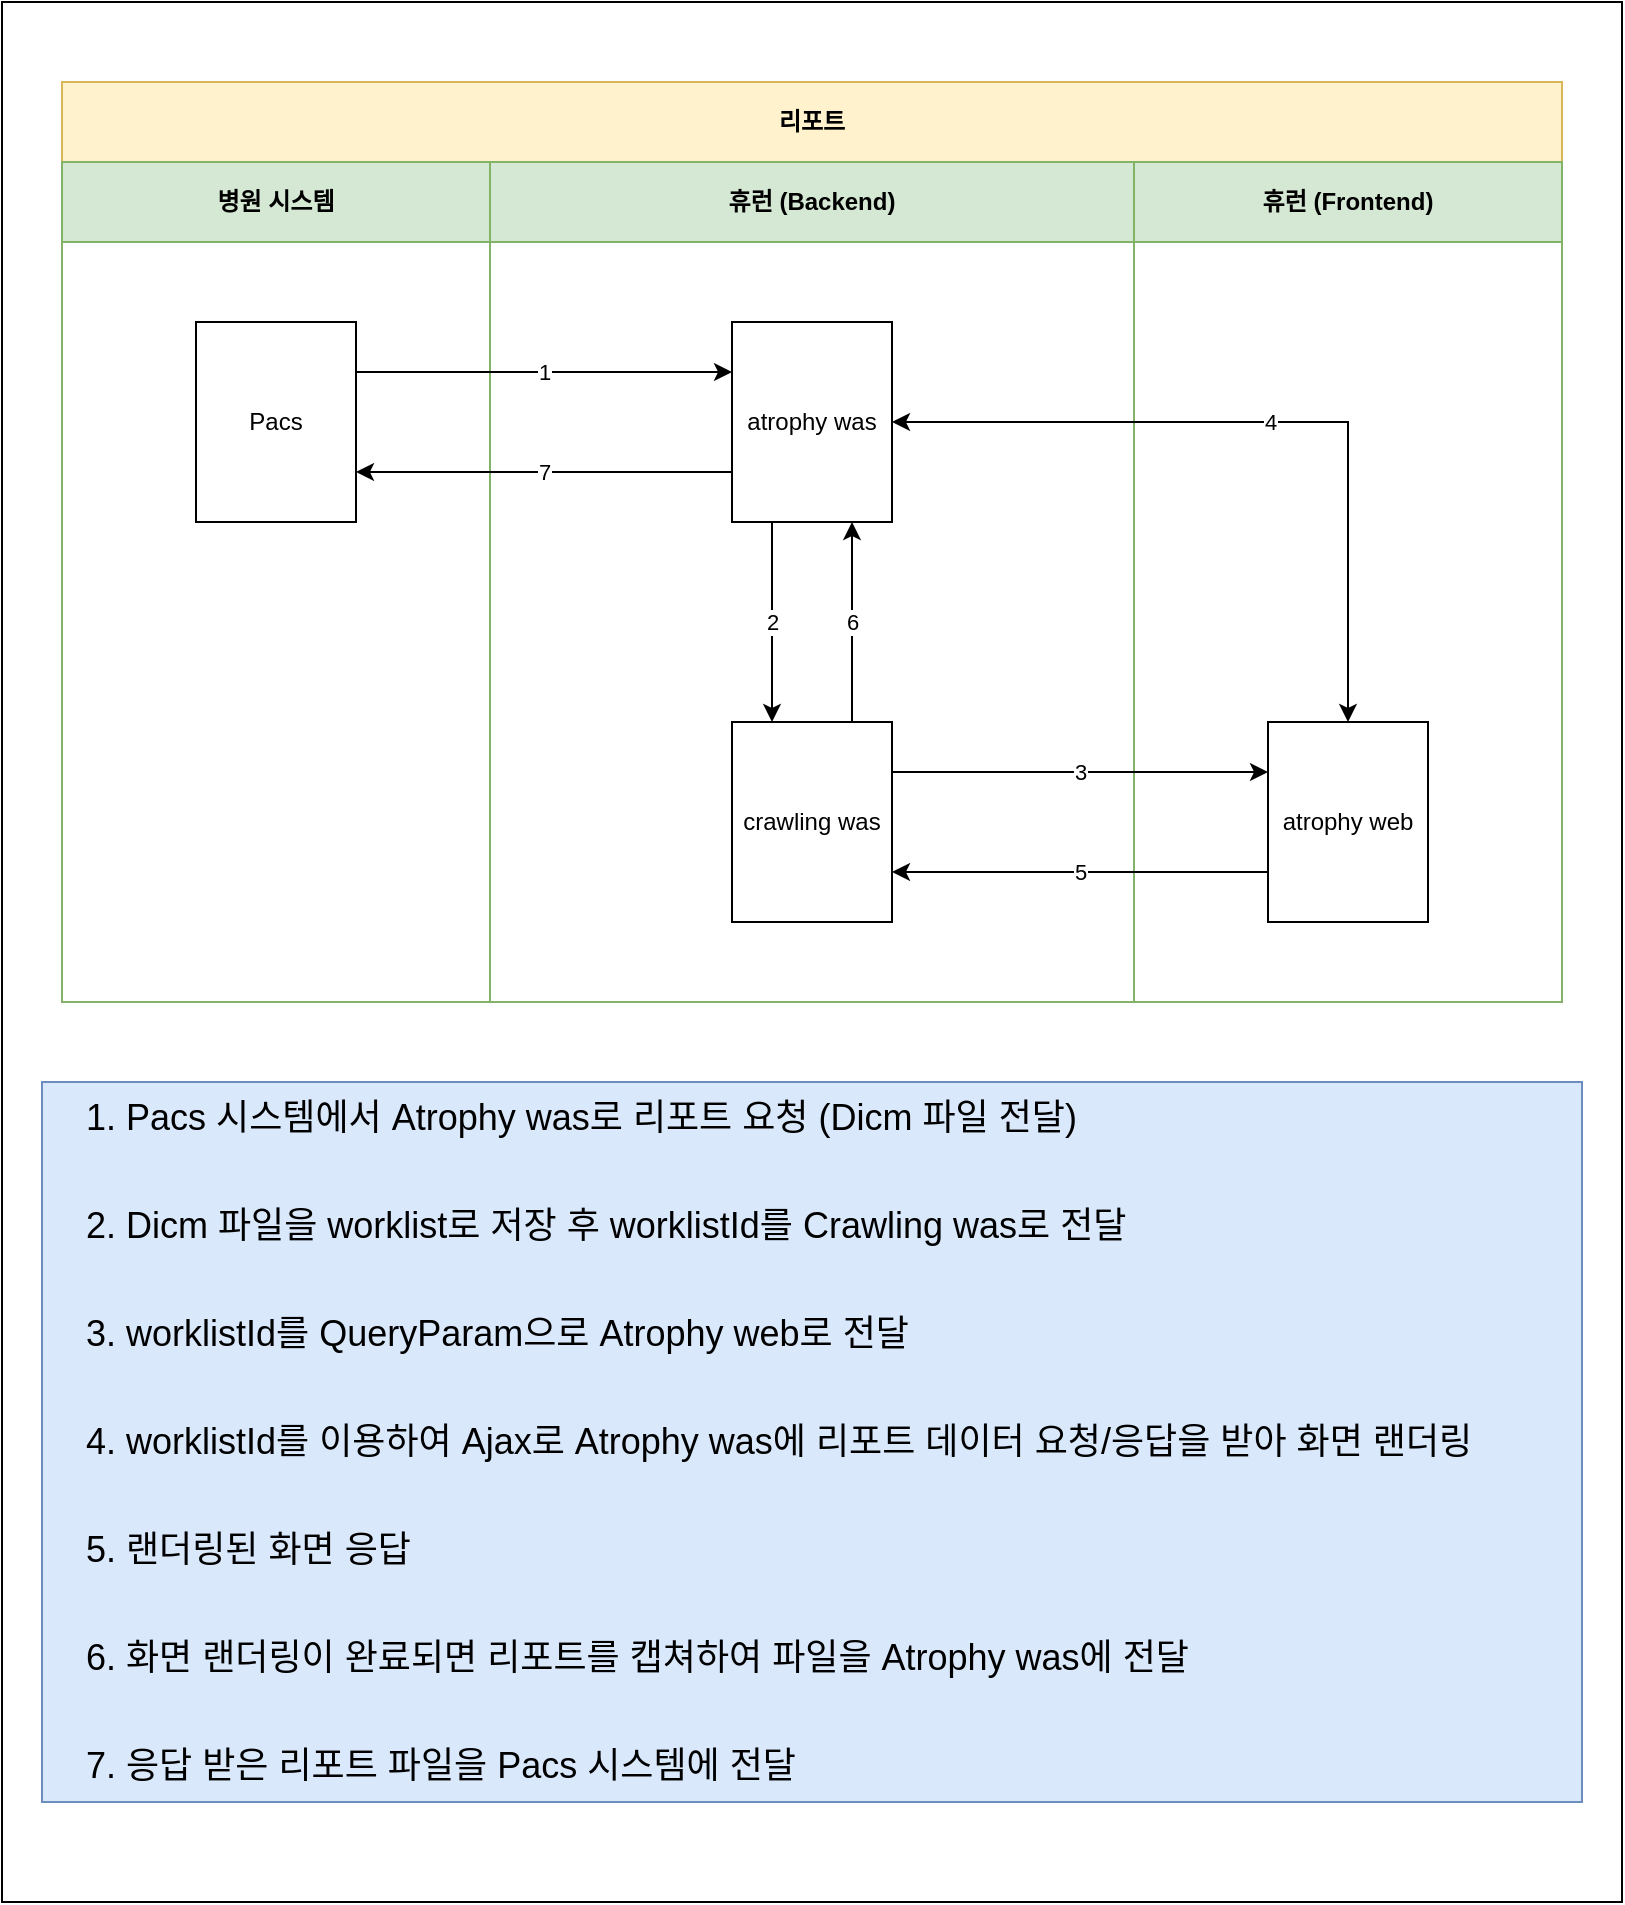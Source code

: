 <mxfile version="14.9.8" type="github">
  <diagram id="kgpKYQtTHZ0yAKxKKP6v" name="Page-1">
    <mxGraphModel dx="1422" dy="762" grid="1" gridSize="10" guides="1" tooltips="1" connect="1" arrows="1" fold="1" page="1" pageScale="1" pageWidth="850" pageHeight="1100" math="0" shadow="0">
      <root>
        <mxCell id="0" />
        <mxCell id="1" parent="0" />
        <mxCell id="Lsg6V1KcDNrMXivjMc8n-14" value="" style="rounded=0;whiteSpace=wrap;html=1;" parent="1" vertex="1">
          <mxGeometry x="20" y="60" width="810" height="950" as="geometry" />
        </mxCell>
        <mxCell id="3nuBFxr9cyL0pnOWT2aG-1" value="리포트" style="shape=table;childLayout=tableLayout;rowLines=0;columnLines=0;startSize=40;html=1;whiteSpace=wrap;collapsible=0;recursiveResize=0;expand=0;fontStyle=1;fillColor=#fff2cc;strokeColor=#d6b656;" parent="1" vertex="1">
          <mxGeometry x="50" y="100" width="750" height="460" as="geometry" />
        </mxCell>
        <mxCell id="3nuBFxr9cyL0pnOWT2aG-3" value="" style="swimlane;horizontal=0;points=[[0,0.5],[1,0.5]];portConstraint=eastwest;startSize=0;html=1;whiteSpace=wrap;collapsible=0;recursiveResize=0;expand=0;" parent="3nuBFxr9cyL0pnOWT2aG-1" vertex="1">
          <mxGeometry y="40" width="750" height="420" as="geometry" />
        </mxCell>
        <mxCell id="3nuBFxr9cyL0pnOWT2aG-4" value="병원 시스템" style="swimlane;connectable=0;startSize=40;html=1;whiteSpace=wrap;collapsible=0;recursiveResize=0;expand=0;fillColor=#d5e8d4;strokeColor=#82b366;" parent="3nuBFxr9cyL0pnOWT2aG-3" vertex="1">
          <mxGeometry width="214" height="420" as="geometry" />
        </mxCell>
        <mxCell id="3nuBFxr9cyL0pnOWT2aG-7" value="Pacs" style="rounded=0;whiteSpace=wrap;html=1;" parent="3nuBFxr9cyL0pnOWT2aG-4" vertex="1">
          <mxGeometry x="67" y="80" width="80" height="100" as="geometry" />
        </mxCell>
        <mxCell id="3nuBFxr9cyL0pnOWT2aG-8" value="휴런 (Backend)" style="swimlane;connectable=0;startSize=40;html=1;whiteSpace=wrap;collapsible=0;recursiveResize=0;expand=0;fillColor=#d5e8d4;strokeColor=#82b366;" parent="3nuBFxr9cyL0pnOWT2aG-3" vertex="1">
          <mxGeometry x="214" width="322" height="420" as="geometry" />
        </mxCell>
        <mxCell id="3nuBFxr9cyL0pnOWT2aG-9" value="atrophy was" style="rounded=0;whiteSpace=wrap;html=1;" parent="3nuBFxr9cyL0pnOWT2aG-8" vertex="1">
          <mxGeometry x="121" y="80" width="80" height="100" as="geometry" />
        </mxCell>
        <mxCell id="3nuBFxr9cyL0pnOWT2aG-10" value="crawling was" style="rounded=0;whiteSpace=wrap;html=1;" parent="3nuBFxr9cyL0pnOWT2aG-8" vertex="1">
          <mxGeometry x="121" y="280" width="80" height="100" as="geometry" />
        </mxCell>
        <mxCell id="Lsg6V1KcDNrMXivjMc8n-10" value="2" style="edgeStyle=orthogonalEdgeStyle;rounded=0;orthogonalLoop=1;jettySize=auto;html=1;exitX=0.25;exitY=1;exitDx=0;exitDy=0;entryX=0.25;entryY=0;entryDx=0;entryDy=0;" parent="3nuBFxr9cyL0pnOWT2aG-8" source="3nuBFxr9cyL0pnOWT2aG-9" target="3nuBFxr9cyL0pnOWT2aG-10" edge="1">
          <mxGeometry relative="1" as="geometry">
            <mxPoint x="90" y="165" as="sourcePoint" />
            <mxPoint x="-30" y="165" as="targetPoint" />
          </mxGeometry>
        </mxCell>
        <mxCell id="Lsg6V1KcDNrMXivjMc8n-11" value="6" style="edgeStyle=orthogonalEdgeStyle;rounded=0;orthogonalLoop=1;jettySize=auto;html=1;exitX=0.75;exitY=0;exitDx=0;exitDy=0;entryX=0.75;entryY=1;entryDx=0;entryDy=0;" parent="3nuBFxr9cyL0pnOWT2aG-8" source="3nuBFxr9cyL0pnOWT2aG-10" target="3nuBFxr9cyL0pnOWT2aG-9" edge="1">
          <mxGeometry relative="1" as="geometry">
            <mxPoint x="110" y="190" as="sourcePoint" />
            <mxPoint x="110" y="290" as="targetPoint" />
          </mxGeometry>
        </mxCell>
        <mxCell id="3nuBFxr9cyL0pnOWT2aG-11" value="휴런 (Frontend)" style="swimlane;connectable=0;startSize=40;html=1;whiteSpace=wrap;collapsible=0;recursiveResize=0;expand=0;fillColor=#d5e8d4;strokeColor=#82b366;" parent="3nuBFxr9cyL0pnOWT2aG-3" vertex="1">
          <mxGeometry x="536" width="214" height="420" as="geometry" />
        </mxCell>
        <mxCell id="Lsg6V1KcDNrMXivjMc8n-3" value="atrophy&amp;nbsp;web" style="rounded=0;whiteSpace=wrap;html=1;" parent="3nuBFxr9cyL0pnOWT2aG-11" vertex="1">
          <mxGeometry x="67" y="280" width="80" height="100" as="geometry" />
        </mxCell>
        <mxCell id="3nuBFxr9cyL0pnOWT2aG-5" value="1" style="edgeStyle=orthogonalEdgeStyle;rounded=0;orthogonalLoop=1;jettySize=auto;html=1;exitX=1;exitY=0.25;exitDx=0;exitDy=0;entryX=0;entryY=0.25;entryDx=0;entryDy=0;" parent="3nuBFxr9cyL0pnOWT2aG-3" source="3nuBFxr9cyL0pnOWT2aG-7" target="3nuBFxr9cyL0pnOWT2aG-9" edge="1">
          <mxGeometry relative="1" as="geometry">
            <mxPoint x="105" y="100" as="sourcePoint" />
            <mxPoint x="220" y="90" as="targetPoint" />
          </mxGeometry>
        </mxCell>
        <mxCell id="Lsg6V1KcDNrMXivjMc8n-2" value="3" style="edgeStyle=orthogonalEdgeStyle;rounded=0;orthogonalLoop=1;jettySize=auto;html=1;entryX=0;entryY=0.25;entryDx=0;entryDy=0;exitX=1;exitY=0.25;exitDx=0;exitDy=0;" parent="3nuBFxr9cyL0pnOWT2aG-3" source="3nuBFxr9cyL0pnOWT2aG-10" target="Lsg6V1KcDNrMXivjMc8n-3" edge="1">
          <mxGeometry relative="1" as="geometry">
            <mxPoint x="480" y="330" as="sourcePoint" />
            <mxPoint x="600" y="330" as="targetPoint" />
          </mxGeometry>
        </mxCell>
        <mxCell id="Lsg6V1KcDNrMXivjMc8n-4" value="4" style="edgeStyle=orthogonalEdgeStyle;rounded=0;orthogonalLoop=1;jettySize=auto;html=1;entryX=1;entryY=0.5;entryDx=0;entryDy=0;exitX=0.5;exitY=0;exitDx=0;exitDy=0;startArrow=classic;startFill=1;" parent="3nuBFxr9cyL0pnOWT2aG-3" source="Lsg6V1KcDNrMXivjMc8n-3" target="3nuBFxr9cyL0pnOWT2aG-9" edge="1">
          <mxGeometry relative="1" as="geometry">
            <mxPoint x="270" y="190" as="sourcePoint" />
            <mxPoint x="270" y="290" as="targetPoint" />
          </mxGeometry>
        </mxCell>
        <mxCell id="Lsg6V1KcDNrMXivjMc8n-5" value="5" style="edgeStyle=orthogonalEdgeStyle;rounded=0;orthogonalLoop=1;jettySize=auto;html=1;entryX=1;entryY=0.75;entryDx=0;entryDy=0;exitX=0;exitY=0.75;exitDx=0;exitDy=0;" parent="3nuBFxr9cyL0pnOWT2aG-3" source="Lsg6V1KcDNrMXivjMc8n-3" target="3nuBFxr9cyL0pnOWT2aG-10" edge="1">
          <mxGeometry relative="1" as="geometry">
            <mxPoint x="330" y="315" as="sourcePoint" />
            <mxPoint x="450" y="315" as="targetPoint" />
          </mxGeometry>
        </mxCell>
        <mxCell id="Lsg6V1KcDNrMXivjMc8n-8" value="7" style="edgeStyle=orthogonalEdgeStyle;rounded=0;orthogonalLoop=1;jettySize=auto;html=1;exitX=0;exitY=0.75;exitDx=0;exitDy=0;entryX=1;entryY=0.75;entryDx=0;entryDy=0;" parent="3nuBFxr9cyL0pnOWT2aG-3" source="3nuBFxr9cyL0pnOWT2aG-9" target="3nuBFxr9cyL0pnOWT2aG-7" edge="1">
          <mxGeometry relative="1" as="geometry">
            <mxPoint x="130" y="115" as="sourcePoint" />
            <mxPoint x="250" y="115" as="targetPoint" />
          </mxGeometry>
        </mxCell>
        <mxCell id="Lsg6V1KcDNrMXivjMc8n-13" value="&lt;ol style=&quot;font-size: 18px ; line-height: 150%&quot;&gt;&lt;li&gt;&lt;font style=&quot;font-size: 18px&quot;&gt;Pacs 시스템에서 Atrophy was로 &lt;/font&gt;&lt;span&gt;리포트 요청 (Dicm 파일 전달)&lt;br&gt;&lt;br&gt;&lt;/span&gt;&lt;/li&gt;&lt;li&gt;Dicm 파일을 worklist로 저장 후 worklistId를 Crawling was로 전달&lt;br&gt;&lt;br&gt;&lt;/li&gt;&lt;li&gt;worklistId를 QueryParam으로 Atrophy&amp;nbsp;web로 전달&lt;br&gt;&lt;br&gt;&lt;/li&gt;&lt;li&gt;worklistId를 이용하여 Ajax로 Atrophy&amp;nbsp;was에&amp;nbsp;리포트 데이터 요청/응답을 받아 화면 랜더링&lt;br&gt;&lt;br&gt;&lt;/li&gt;&lt;li&gt;랜더링된 화면 응답&lt;br&gt;&lt;br&gt;&lt;/li&gt;&lt;li&gt;화면 랜더링이 완료되면 리포트를 캡쳐하여 파일을 Atrophy was에 전달&lt;br&gt;&lt;br&gt;&lt;/li&gt;&lt;li&gt;응답 받은 리포트 파일을 Pacs 시스템에 전달&lt;/li&gt;&lt;/ol&gt;" style="text;html=1;strokeColor=#6c8ebf;fillColor=#dae8fc;align=left;verticalAlign=middle;whiteSpace=wrap;rounded=0;" parent="1" vertex="1">
          <mxGeometry x="40" y="600" width="770" height="360" as="geometry" />
        </mxCell>
      </root>
    </mxGraphModel>
  </diagram>
</mxfile>
